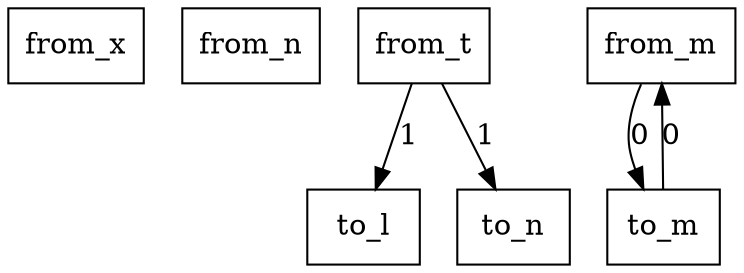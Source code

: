 digraph {
    graph [rankdir=TB
          ,bgcolor=transparent];
    node [shape=box
         ,fillcolor=white
         ,style=filled];
    0 [label=<from_x>];
    1 [label=<from_n>];
    2 [label=<from_t>];
    3 [label=<from_m>];
    4 [label=<to_l>];
    5 [label=<to_n>];
    6 [label=<to_m>];
    2 -> 4 [label=1];
    2 -> 5 [label=1];
    3 -> 6 [label=0];
    6 -> 3 [label=0];
}